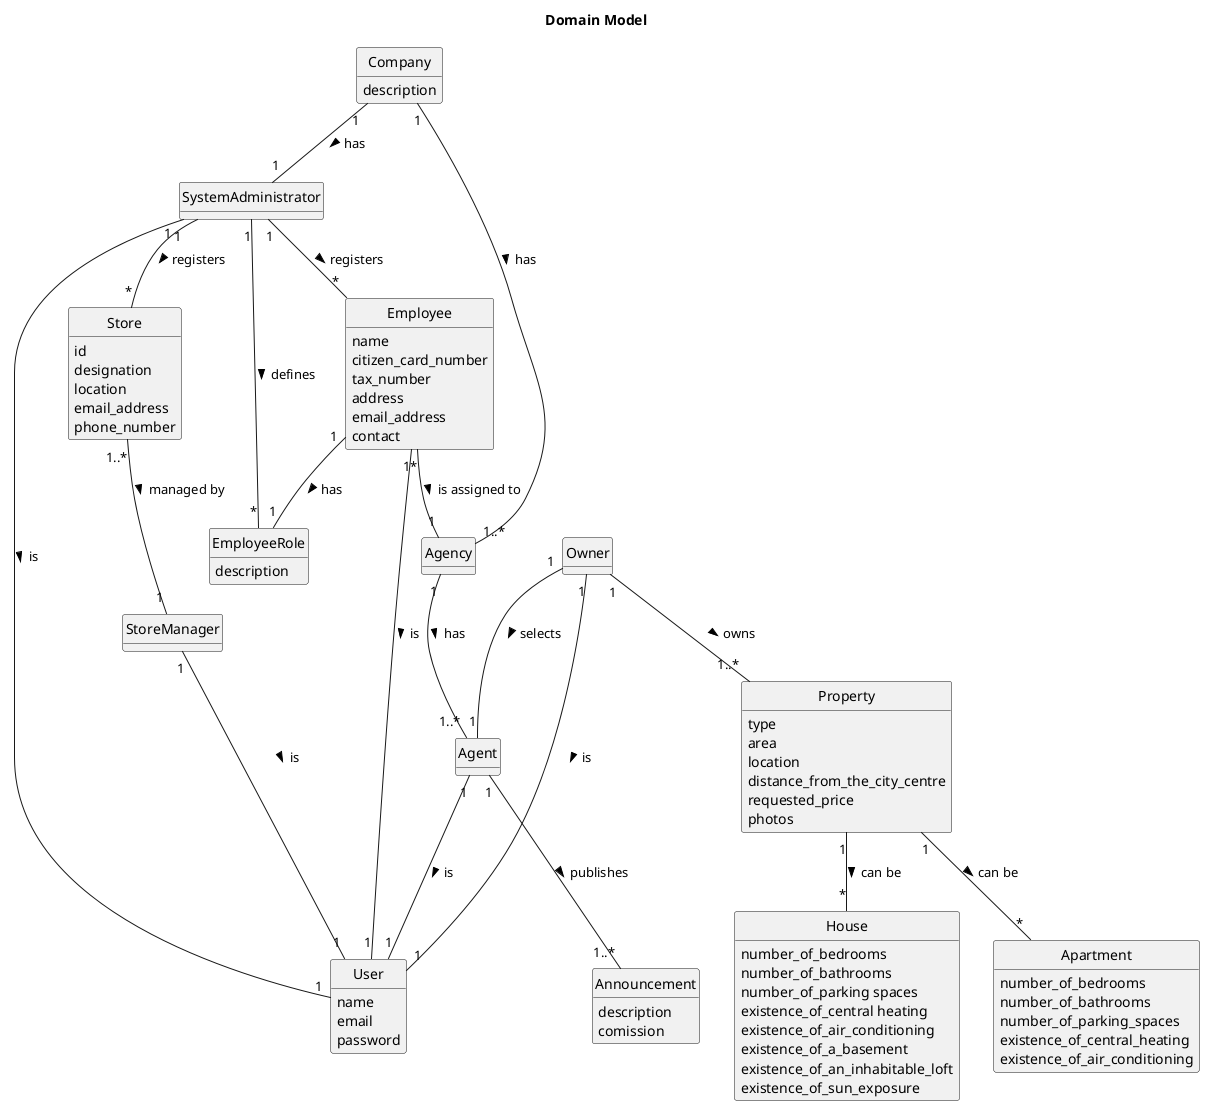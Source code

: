 @startuml
skinparam monochrome true
skinparam packageStyle rectangle
skinparam shadowing false
'skinparam linetype ortho
'left to right direction
skinparam classAttributeIconSize 0
hide circle
hide methods

title Domain Model


class Employee{
name
citizen_card_number
tax_number
address
email_address
contact
}

class EmployeeRole{
description
}

class Company{
description
}

class Agency{
}

class User{
name
email
password
}

class Store {
    id
    designation
    location
    email_address
    phone_number
}

class Property {
    type
    area
    location
    distance_from_the_city_centre
    requested_price
    photos
    }

class Announcement {
        description
        comission
      }

class Apartment{
    number_of_bedrooms
    number_of_bathrooms
    number_of_parking_spaces
    existence_of_central_heating
    existence_of_air_conditioning
}

class House{
    number_of_bedrooms
    number_of_bathrooms
    number_of_parking spaces
    existence_of_central heating
    existence_of_air_conditioning
    existence_of_a_basement
    existence_of_an_inhabitable_loft
    existence_of_sun_exposure
}

SystemAdministrator "1" -- "*" Employee : registers >
Employee "*" -- "1" Agency : is assigned to >
Company "1" -- "1" SystemAdministrator : has >
Employee "1" -- "1" EmployeeRole :  has >
SystemAdministrator "1" -- "*" EmployeeRole : defines >
SystemAdministrator "1" -- "1" User : is >
Employee "1" -- "1" User : is >
Company "1" -- "1..*" Agency : has >
SystemAdministrator "1" -- "*" Store : registers >
Store "1..*" -- "1" StoreManager : managed by >
StoreManager "1" -- "1" User : is >
Owner "1" -- "1" Agent : selects >
Owner "1" -- "1..*" Property : owns >
Agent "1" -- "1..*" Announcement : publishes >
Agency "1" -- "1..*" Agent : has >
Agent "1" -- "1" User : is >
Owner "1" -- "1" User : is >
Property "1" -- "*" House :  can be >
Property "1" -- "*" Apartment :  can be >

@enduml